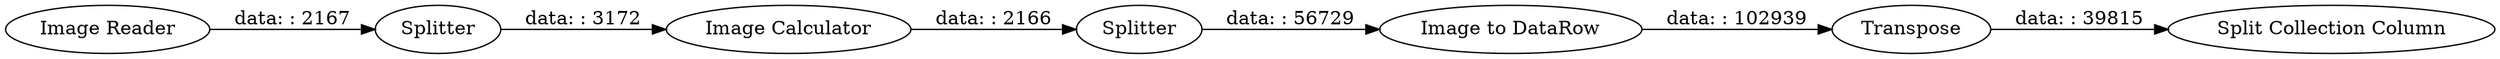 digraph {
	"-1699217890775749744_287" [label="Split Collection Column"]
	"-1699217890775749744_289" [label=Transpose]
	"-1699217890775749744_286" [label="Image to DataRow"]
	"-1699217890775749744_283" [label="Image Reader"]
	"-1699217890775749744_285" [label=Splitter]
	"-1699217890775749744_284" [label="Image Calculator"]
	"-1699217890775749744_288" [label=Splitter]
	"-1699217890775749744_284" -> "-1699217890775749744_288" [label="data: : 2166"]
	"-1699217890775749744_289" -> "-1699217890775749744_287" [label="data: : 39815"]
	"-1699217890775749744_288" -> "-1699217890775749744_286" [label="data: : 56729"]
	"-1699217890775749744_283" -> "-1699217890775749744_285" [label="data: : 2167"]
	"-1699217890775749744_285" -> "-1699217890775749744_284" [label="data: : 3172"]
	"-1699217890775749744_286" -> "-1699217890775749744_289" [label="data: : 102939"]
	rankdir=LR
}
